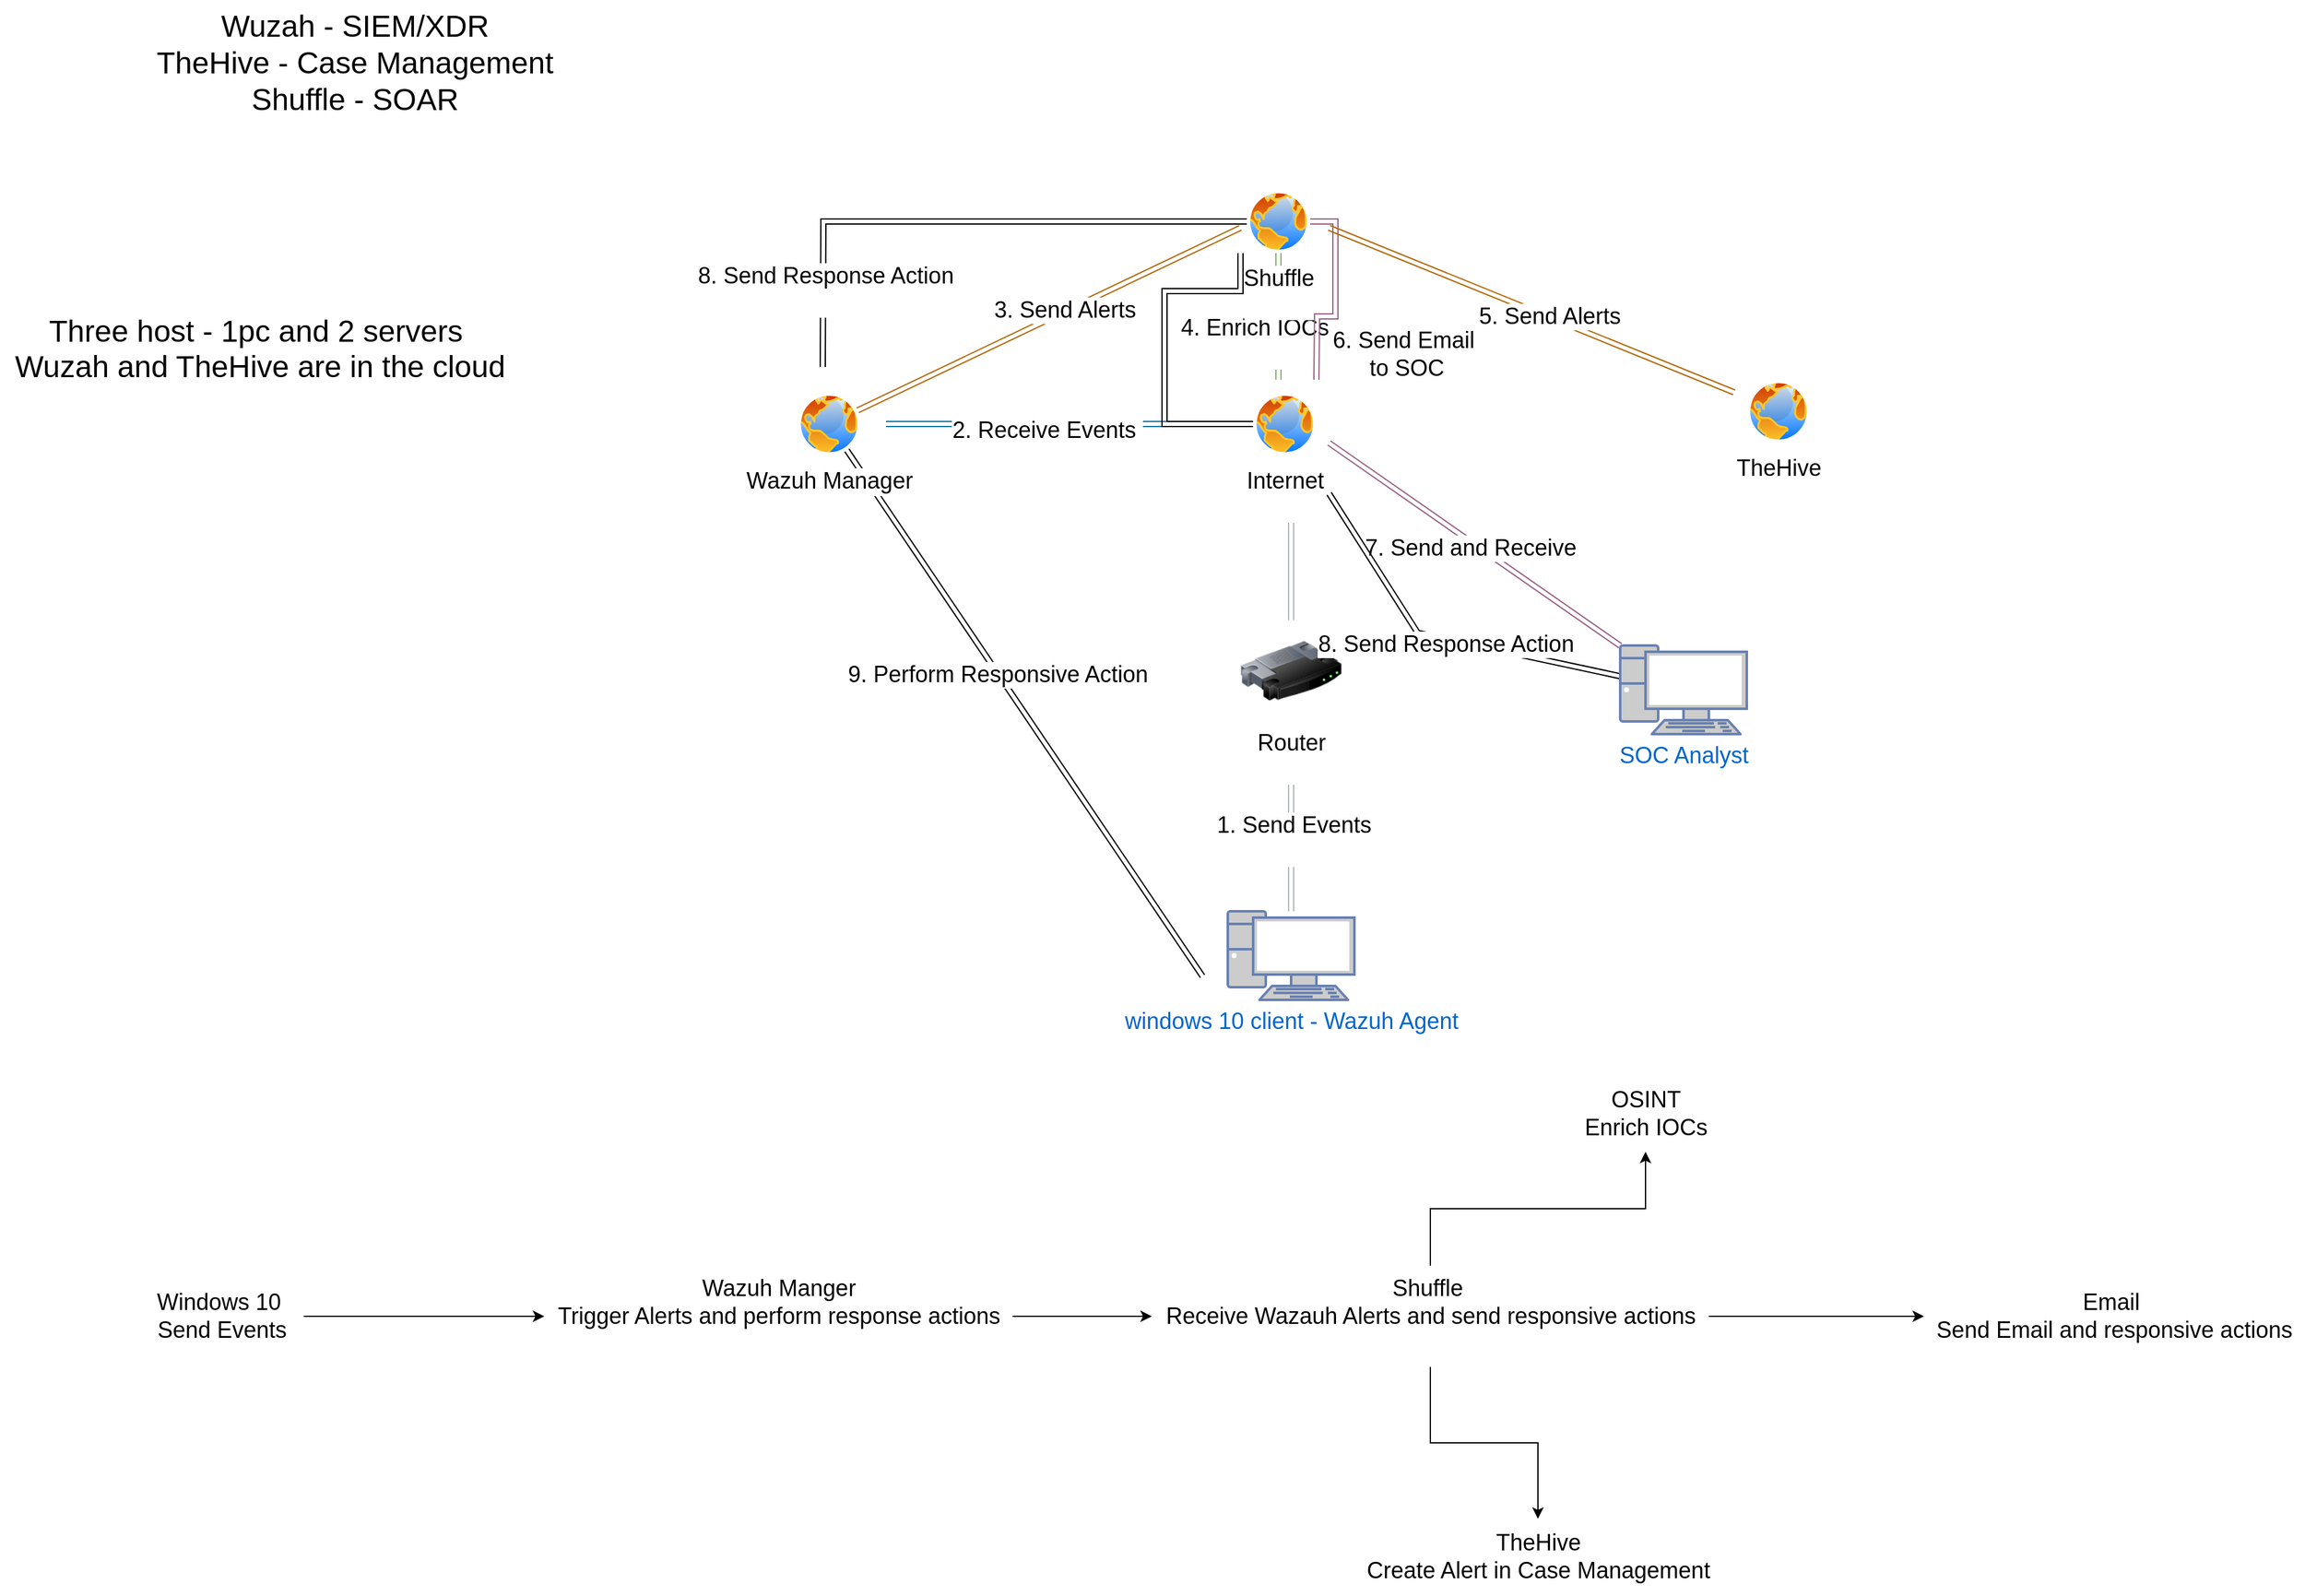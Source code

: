 <mxfile version="24.8.0">
  <diagram name="Page-1" id="2BhrJ0eAWoFTzYux2aYG">
    <mxGraphModel grid="1" page="1" gridSize="10" guides="1" tooltips="1" connect="1" arrows="1" fold="1" pageScale="1" pageWidth="850" pageHeight="1100" background="none" math="0" shadow="0">
      <root>
        <mxCell id="0" />
        <mxCell id="1" parent="0" />
        <mxCell id="e7hxGXKB_MdnEkJeCAOM-13" style="edgeStyle=orthogonalEdgeStyle;rounded=0;orthogonalLoop=1;jettySize=auto;html=1;shape=link;strokeColor=#B0B6BA;fillColor=#bac8d3;fontSize=18;" edge="1" parent="1" source="e7hxGXKB_MdnEkJeCAOM-1">
          <mxGeometry relative="1" as="geometry">
            <mxPoint x="410" y="430" as="targetPoint" />
          </mxGeometry>
        </mxCell>
        <mxCell id="e7hxGXKB_MdnEkJeCAOM-14" value="1. Send Events&lt;div style=&quot;font-size: 18px;&quot;&gt;&lt;div style=&quot;font-size: 18px;&quot;&gt;&lt;br style=&quot;font-size: 18px;&quot;&gt;&lt;/div&gt;&lt;/div&gt;" style="edgeLabel;html=1;align=center;verticalAlign=middle;resizable=0;points=[];fontSize=18;" vertex="1" connectable="0" parent="e7hxGXKB_MdnEkJeCAOM-13">
          <mxGeometry x="0.042" y="-1" relative="1" as="geometry">
            <mxPoint as="offset" />
          </mxGeometry>
        </mxCell>
        <mxCell id="e7hxGXKB_MdnEkJeCAOM-1" value="windows 10 client - Wazuh Agent&lt;div style=&quot;font-size: 18px;&quot;&gt;&lt;br style=&quot;font-size: 18px;&quot;&gt;&lt;/div&gt;" style="fontColor=#0066CC;verticalAlign=top;verticalLabelPosition=bottom;labelPosition=center;align=center;html=1;outlineConnect=0;fillColor=#CCCCCC;strokeColor=#6881B3;gradientColor=none;gradientDirection=north;strokeWidth=2;shape=mxgraph.networks.pc;fontSize=18;" vertex="1" parent="1">
          <mxGeometry x="360" y="540" width="100" height="70" as="geometry" />
        </mxCell>
        <mxCell id="e7hxGXKB_MdnEkJeCAOM-15" style="edgeStyle=orthogonalEdgeStyle;rounded=0;orthogonalLoop=1;jettySize=auto;html=1;shape=link;strokeColor=#B0B6BA;fontSize=18;" edge="1" parent="1" source="e7hxGXKB_MdnEkJeCAOM-2">
          <mxGeometry relative="1" as="geometry">
            <mxPoint x="410" y="220" as="targetPoint" />
          </mxGeometry>
        </mxCell>
        <mxCell id="e7hxGXKB_MdnEkJeCAOM-2" value="Router&lt;div style=&quot;font-size: 18px;&quot;&gt;&lt;br style=&quot;font-size: 18px;&quot;&gt;&lt;/div&gt;" style="image;html=1;image=img/lib/clip_art/networking/Router_128x128.png;fontSize=18;" vertex="1" parent="1">
          <mxGeometry x="370" y="310" width="80" height="80" as="geometry" />
        </mxCell>
        <mxCell id="e7hxGXKB_MdnEkJeCAOM-16" style="edgeStyle=orthogonalEdgeStyle;rounded=0;orthogonalLoop=1;jettySize=auto;html=1;shape=link;fillColor=#b1ddf0;strokeColor=#10739e;fontSize=18;" edge="1" parent="1" source="e7hxGXKB_MdnEkJeCAOM-5">
          <mxGeometry relative="1" as="geometry">
            <mxPoint x="90" y="155" as="targetPoint" />
          </mxGeometry>
        </mxCell>
        <mxCell id="e7hxGXKB_MdnEkJeCAOM-17" value="2. Receive Events&amp;nbsp;" style="edgeLabel;html=1;align=center;verticalAlign=middle;resizable=0;points=[];fontSize=18;" vertex="1" connectable="0" parent="e7hxGXKB_MdnEkJeCAOM-16">
          <mxGeometry x="0.127" y="4" relative="1" as="geometry">
            <mxPoint as="offset" />
          </mxGeometry>
        </mxCell>
        <mxCell id="G0d1akuxI3MhJxJiP8tx-3" style="edgeStyle=orthogonalEdgeStyle;rounded=0;orthogonalLoop=1;jettySize=auto;html=1;shape=link;fontSize=18;" edge="1" parent="1" source="e7hxGXKB_MdnEkJeCAOM-5">
          <mxGeometry relative="1" as="geometry">
            <mxPoint x="370" y="20" as="targetPoint" />
            <Array as="points">
              <mxPoint x="310" y="155" />
              <mxPoint x="310" y="50" />
              <mxPoint x="370" y="50" />
            </Array>
          </mxGeometry>
        </mxCell>
        <mxCell id="e7hxGXKB_MdnEkJeCAOM-5" value="Internet&lt;div style=&quot;font-size: 18px;&quot;&gt;&lt;br style=&quot;font-size: 18px;&quot;&gt;&lt;/div&gt;" style="image;aspect=fixed;perimeter=ellipsePerimeter;html=1;align=center;shadow=0;dashed=0;spacingTop=3;image=img/lib/active_directory/internet_globe.svg;fontSize=18;" vertex="1" parent="1">
          <mxGeometry x="380" y="130" width="50" height="50" as="geometry" />
        </mxCell>
        <mxCell id="e7hxGXKB_MdnEkJeCAOM-18" style="rounded=0;orthogonalLoop=1;jettySize=auto;html=1;shape=link;fillColor=#fad7ac;strokeColor=#b46504;fontSize=18;" edge="1" parent="1" source="e7hxGXKB_MdnEkJeCAOM-6">
          <mxGeometry relative="1" as="geometry">
            <mxPoint x="370" as="targetPoint" />
          </mxGeometry>
        </mxCell>
        <mxCell id="e7hxGXKB_MdnEkJeCAOM-19" value="3. Send Alerts" style="edgeLabel;html=1;align=center;verticalAlign=middle;resizable=0;points=[];fontSize=18;" vertex="1" connectable="0" parent="e7hxGXKB_MdnEkJeCAOM-18">
          <mxGeometry x="0.084" y="1" relative="1" as="geometry">
            <mxPoint as="offset" />
          </mxGeometry>
        </mxCell>
        <mxCell id="G0d1akuxI3MhJxJiP8tx-6" style="rounded=0;orthogonalLoop=1;jettySize=auto;html=1;shape=link;fontSize=18;" edge="1" parent="1" source="e7hxGXKB_MdnEkJeCAOM-6">
          <mxGeometry relative="1" as="geometry">
            <mxPoint x="340" y="591.333" as="targetPoint" />
          </mxGeometry>
        </mxCell>
        <mxCell id="G0d1akuxI3MhJxJiP8tx-7" value="9. Perform Responsive Action" style="edgeLabel;html=1;align=center;verticalAlign=middle;resizable=0;points=[];fontSize=18;" connectable="0" vertex="1" parent="G0d1akuxI3MhJxJiP8tx-6">
          <mxGeometry x="-0.148" y="-1" relative="1" as="geometry">
            <mxPoint as="offset" />
          </mxGeometry>
        </mxCell>
        <mxCell id="e7hxGXKB_MdnEkJeCAOM-6" value="&lt;div style=&quot;font-size: 18px;&quot;&gt;Wazuh Manager&lt;/div&gt;" style="image;aspect=fixed;perimeter=ellipsePerimeter;html=1;align=center;shadow=0;dashed=0;spacingTop=3;image=img/lib/active_directory/internet_globe.svg;fontSize=18;" vertex="1" parent="1">
          <mxGeometry x="20" y="130" width="50" height="50" as="geometry" />
        </mxCell>
        <mxCell id="e7hxGXKB_MdnEkJeCAOM-8" value="&lt;div style=&quot;font-size: 18px;&quot;&gt;TheHive&lt;/div&gt;" style="image;aspect=fixed;perimeter=ellipsePerimeter;html=1;align=center;shadow=0;dashed=0;spacingTop=3;image=img/lib/active_directory/internet_globe.svg;fontSize=18;" vertex="1" parent="1">
          <mxGeometry x="770" y="120" width="50" height="50" as="geometry" />
        </mxCell>
        <mxCell id="e7hxGXKB_MdnEkJeCAOM-21" style="edgeStyle=orthogonalEdgeStyle;rounded=0;orthogonalLoop=1;jettySize=auto;html=1;shape=link;fillColor=#d5e8d4;gradientColor=#97d077;strokeColor=#82b366;fontSize=18;" edge="1" parent="1" source="e7hxGXKB_MdnEkJeCAOM-11">
          <mxGeometry relative="1" as="geometry">
            <mxPoint x="400" y="120" as="targetPoint" />
          </mxGeometry>
        </mxCell>
        <mxCell id="e7hxGXKB_MdnEkJeCAOM-22" value="4. Enrich IOCs&lt;div style=&quot;font-size: 18px;&quot;&gt;&lt;br style=&quot;font-size: 18px;&quot;&gt;&lt;/div&gt;" style="edgeLabel;html=1;align=center;verticalAlign=middle;resizable=0;points=[];fontSize=18;" vertex="1" connectable="0" parent="e7hxGXKB_MdnEkJeCAOM-21">
          <mxGeometry x="0.145" y="-1" relative="1" as="geometry">
            <mxPoint x="-19" y="13" as="offset" />
          </mxGeometry>
        </mxCell>
        <mxCell id="e7hxGXKB_MdnEkJeCAOM-28" style="edgeStyle=orthogonalEdgeStyle;rounded=0;orthogonalLoop=1;jettySize=auto;html=1;shape=link;fillColor=#e6d0de;gradientColor=#d5739d;strokeColor=#996185;fontSize=18;" edge="1" parent="1" source="e7hxGXKB_MdnEkJeCAOM-11">
          <mxGeometry relative="1" as="geometry">
            <mxPoint x="430" y="120" as="targetPoint" />
          </mxGeometry>
        </mxCell>
        <mxCell id="e7hxGXKB_MdnEkJeCAOM-29" value="6. Send Email&amp;nbsp;&lt;div style=&quot;font-size: 18px;&quot;&gt;to SOC&lt;/div&gt;" style="edgeLabel;html=1;align=center;verticalAlign=middle;resizable=0;points=[];fontSize=18;" vertex="1" connectable="0" parent="e7hxGXKB_MdnEkJeCAOM-28">
          <mxGeometry x="0.225" y="-2" relative="1" as="geometry">
            <mxPoint x="58" y="32" as="offset" />
          </mxGeometry>
        </mxCell>
        <mxCell id="G0d1akuxI3MhJxJiP8tx-4" style="edgeStyle=orthogonalEdgeStyle;rounded=0;orthogonalLoop=1;jettySize=auto;html=1;shape=link;fontSize=18;" edge="1" parent="1" source="e7hxGXKB_MdnEkJeCAOM-11">
          <mxGeometry relative="1" as="geometry">
            <mxPoint x="40" y="110" as="targetPoint" />
          </mxGeometry>
        </mxCell>
        <mxCell id="G0d1akuxI3MhJxJiP8tx-5" value="8. Send Response Action&lt;div style=&quot;font-size: 18px;&quot;&gt;&lt;br style=&quot;font-size: 18px;&quot;&gt;&lt;/div&gt;" style="edgeLabel;html=1;align=center;verticalAlign=middle;resizable=0;points=[];fontSize=18;" connectable="0" vertex="1" parent="G0d1akuxI3MhJxJiP8tx-4">
          <mxGeometry x="0.73" y="1" relative="1" as="geometry">
            <mxPoint y="-1" as="offset" />
          </mxGeometry>
        </mxCell>
        <mxCell id="e7hxGXKB_MdnEkJeCAOM-11" value="&lt;div style=&quot;font-size: 18px;&quot;&gt;Shuffle&lt;/div&gt;&lt;div style=&quot;font-size: 18px;&quot;&gt;&lt;br style=&quot;font-size: 18px;&quot;&gt;&lt;/div&gt;" style="image;aspect=fixed;perimeter=ellipsePerimeter;html=1;align=center;shadow=0;dashed=0;spacingTop=3;image=img/lib/active_directory/internet_globe.svg;fontSize=18;" vertex="1" parent="1">
          <mxGeometry x="375" y="-30" width="50" height="50" as="geometry" />
        </mxCell>
        <mxCell id="e7hxGXKB_MdnEkJeCAOM-30" style="rounded=0;orthogonalLoop=1;jettySize=auto;html=1;shape=link;fillColor=#e6d0de;gradientColor=#d5739d;strokeColor=#996185;fontSize=18;" edge="1" parent="1" source="e7hxGXKB_MdnEkJeCAOM-12">
          <mxGeometry relative="1" as="geometry">
            <mxPoint x="440" y="170" as="targetPoint" />
          </mxGeometry>
        </mxCell>
        <mxCell id="e7hxGXKB_MdnEkJeCAOM-32" value="7. Send and Receive&amp;nbsp;" style="edgeLabel;html=1;align=center;verticalAlign=middle;resizable=0;points=[];fontSize=18;" vertex="1" connectable="0" parent="e7hxGXKB_MdnEkJeCAOM-30">
          <mxGeometry x="-0.009" y="3" relative="1" as="geometry">
            <mxPoint as="offset" />
          </mxGeometry>
        </mxCell>
        <mxCell id="G0d1akuxI3MhJxJiP8tx-1" style="rounded=0;orthogonalLoop=1;jettySize=auto;html=1;shape=link;fillColor=none;strokeColor=#000000;fontSize=18;" edge="1" parent="1" source="e7hxGXKB_MdnEkJeCAOM-12">
          <mxGeometry relative="1" as="geometry">
            <mxPoint x="440" y="210" as="targetPoint" />
            <Array as="points">
              <mxPoint x="510" y="320" />
            </Array>
          </mxGeometry>
        </mxCell>
        <mxCell id="G0d1akuxI3MhJxJiP8tx-2" value="8. Send Response Action" style="edgeLabel;html=1;align=center;verticalAlign=middle;resizable=0;points=[];fontSize=18;" connectable="0" vertex="1" parent="G0d1akuxI3MhJxJiP8tx-1">
          <mxGeometry x="-0.053" y="4" relative="1" as="geometry">
            <mxPoint x="-1" as="offset" />
          </mxGeometry>
        </mxCell>
        <mxCell id="e7hxGXKB_MdnEkJeCAOM-12" value="&lt;div style=&quot;font-size: 18px;&quot;&gt;SOC Analyst&lt;/div&gt;&lt;div style=&quot;font-size: 18px;&quot;&gt;&lt;br style=&quot;font-size: 18px;&quot;&gt;&lt;/div&gt;" style="fontColor=#0066CC;verticalAlign=top;verticalLabelPosition=bottom;labelPosition=center;align=center;html=1;outlineConnect=0;fillColor=#CCCCCC;strokeColor=#6881B3;gradientColor=none;gradientDirection=north;strokeWidth=2;shape=mxgraph.networks.pc;fontSize=18;" vertex="1" parent="1">
          <mxGeometry x="670" y="330" width="100" height="70" as="geometry" />
        </mxCell>
        <mxCell id="e7hxGXKB_MdnEkJeCAOM-24" style="rounded=0;orthogonalLoop=1;jettySize=auto;html=1;shape=link;fillColor=#fad7ac;strokeColor=#b46504;fontSize=18;" edge="1" parent="1">
          <mxGeometry relative="1" as="geometry">
            <mxPoint x="760" y="130" as="targetPoint" />
            <mxPoint x="440" as="sourcePoint" />
          </mxGeometry>
        </mxCell>
        <mxCell id="e7hxGXKB_MdnEkJeCAOM-25" value="5. Send Alerts" style="edgeLabel;html=1;align=center;verticalAlign=middle;resizable=0;points=[];fontSize=18;" vertex="1" connectable="0" parent="e7hxGXKB_MdnEkJeCAOM-24">
          <mxGeometry x="0.084" y="1" relative="1" as="geometry">
            <mxPoint as="offset" />
          </mxGeometry>
        </mxCell>
        <mxCell id="G0d1akuxI3MhJxJiP8tx-13" value="" style="edgeStyle=orthogonalEdgeStyle;rounded=0;orthogonalLoop=1;jettySize=auto;html=1;fontSize=18;" edge="1" parent="1" source="G0d1akuxI3MhJxJiP8tx-8" target="G0d1akuxI3MhJxJiP8tx-9">
          <mxGeometry relative="1" as="geometry" />
        </mxCell>
        <mxCell id="G0d1akuxI3MhJxJiP8tx-8" value="Windows 10&amp;nbsp;&lt;div style=&quot;font-size: 18px;&quot;&gt;Send Events&lt;/div&gt;" style="text;html=1;align=center;verticalAlign=middle;resizable=0;points=[];autosize=1;strokeColor=none;fillColor=none;fontSize=18;" vertex="1" parent="1">
          <mxGeometry x="-500" y="830" width="130" height="60" as="geometry" />
        </mxCell>
        <mxCell id="G0d1akuxI3MhJxJiP8tx-9" value="Wazuh Manger&lt;div style=&quot;font-size: 18px;&quot;&gt;Trigger Alerts and perform response actions&lt;/div&gt;&lt;div style=&quot;font-size: 18px;&quot;&gt;&lt;br style=&quot;font-size: 18px;&quot;&gt;&lt;/div&gt;" style="text;html=1;align=center;verticalAlign=middle;resizable=0;points=[];autosize=1;strokeColor=none;fillColor=none;fontSize=18;" vertex="1" parent="1">
          <mxGeometry x="-180" y="820" width="370" height="80" as="geometry" />
        </mxCell>
        <mxCell id="G0d1akuxI3MhJxJiP8tx-15" value="" style="edgeStyle=orthogonalEdgeStyle;rounded=0;orthogonalLoop=1;jettySize=auto;html=1;fontSize=18;" edge="1" parent="1" source="G0d1akuxI3MhJxJiP8tx-11" target="G0d1akuxI3MhJxJiP8tx-14">
          <mxGeometry relative="1" as="geometry" />
        </mxCell>
        <mxCell id="G0d1akuxI3MhJxJiP8tx-17" value="" style="edgeStyle=orthogonalEdgeStyle;rounded=0;orthogonalLoop=1;jettySize=auto;html=1;fontSize=18;" edge="1" parent="1" source="G0d1akuxI3MhJxJiP8tx-11" target="G0d1akuxI3MhJxJiP8tx-16">
          <mxGeometry relative="1" as="geometry" />
        </mxCell>
        <mxCell id="G0d1akuxI3MhJxJiP8tx-19" value="" style="edgeStyle=orthogonalEdgeStyle;rounded=0;orthogonalLoop=1;jettySize=auto;html=1;fontSize=18;" edge="1" parent="1" source="G0d1akuxI3MhJxJiP8tx-11" target="G0d1akuxI3MhJxJiP8tx-18">
          <mxGeometry relative="1" as="geometry" />
        </mxCell>
        <mxCell id="G0d1akuxI3MhJxJiP8tx-14" value="OSINT&lt;div style=&quot;font-size: 18px;&quot;&gt;Enrich IOCs&lt;/div&gt;" style="text;html=1;align=center;verticalAlign=middle;resizable=0;points=[];autosize=1;strokeColor=none;fillColor=none;fontSize=18;" vertex="1" parent="1">
          <mxGeometry x="630" y="670" width="120" height="60" as="geometry" />
        </mxCell>
        <mxCell id="G0d1akuxI3MhJxJiP8tx-16" value="TheHive&lt;div style=&quot;font-size: 18px;&quot;&gt;Create Alert in Case Management&lt;/div&gt;" style="text;html=1;align=center;verticalAlign=middle;resizable=0;points=[];autosize=1;strokeColor=none;fillColor=none;fontSize=18;" vertex="1" parent="1">
          <mxGeometry x="460" y="1020" width="290" height="60" as="geometry" />
        </mxCell>
        <mxCell id="G0d1akuxI3MhJxJiP8tx-18" value="&lt;div style=&quot;font-size: 18px;&quot;&gt;Email&amp;nbsp;&lt;/div&gt;&lt;div style=&quot;font-size: 18px;&quot;&gt;Send Email and responsive actions&lt;/div&gt;" style="text;html=1;align=center;verticalAlign=middle;resizable=0;points=[];autosize=1;strokeColor=none;fillColor=none;fontSize=18;" vertex="1" parent="1">
          <mxGeometry x="910" y="830" width="300" height="60" as="geometry" />
        </mxCell>
        <mxCell id="G0d1akuxI3MhJxJiP8tx-20" value="" style="edgeStyle=orthogonalEdgeStyle;rounded=0;orthogonalLoop=1;jettySize=auto;html=1;fontSize=18;" edge="1" parent="1" source="G0d1akuxI3MhJxJiP8tx-9" target="G0d1akuxI3MhJxJiP8tx-11">
          <mxGeometry relative="1" as="geometry">
            <mxPoint x="190" y="743" as="sourcePoint" />
            <mxPoint x="440" y="743" as="targetPoint" />
          </mxGeometry>
        </mxCell>
        <mxCell id="G0d1akuxI3MhJxJiP8tx-11" value="&lt;div style=&quot;font-size: 18px;&quot;&gt;Shuffle&amp;nbsp;&lt;/div&gt;&lt;div style=&quot;font-size: 18px;&quot;&gt;Receive Wazauh Alerts and send responsive actions&lt;/div&gt;&lt;div style=&quot;font-size: 18px;&quot;&gt;&lt;br style=&quot;font-size: 18px;&quot;&gt;&lt;/div&gt;" style="text;html=1;align=center;verticalAlign=middle;resizable=0;points=[];autosize=1;strokeColor=none;fillColor=none;fontSize=18;" vertex="1" parent="1">
          <mxGeometry x="300" y="820" width="440" height="80" as="geometry" />
        </mxCell>
        <mxCell id="G0d1akuxI3MhJxJiP8tx-22" value="&lt;font style=&quot;font-size: 24px;&quot;&gt;Wuzah - SIEM/XDR&lt;/font&gt;&lt;div&gt;&lt;font style=&quot;font-size: 24px;&quot;&gt;TheHive - Case Management&lt;/font&gt;&lt;/div&gt;&lt;div&gt;&lt;font style=&quot;font-size: 24px;&quot;&gt;Shuffle - SOAR&lt;/font&gt;&lt;/div&gt;" style="text;html=1;align=center;verticalAlign=middle;resizable=0;points=[];autosize=1;strokeColor=none;fillColor=none;" vertex="1" parent="1">
          <mxGeometry x="-500" y="-180" width="340" height="100" as="geometry" />
        </mxCell>
        <mxCell id="G0d1akuxI3MhJxJiP8tx-24" value="&lt;font style=&quot;font-size: 24px;&quot;&gt;Three host - 1pc and 2 servers&amp;nbsp;&lt;/font&gt;&lt;div&gt;&lt;font style=&quot;font-size: 24px;&quot;&gt;Wuzah and TheHive are in the cloud&lt;/font&gt;&lt;/div&gt;&lt;div&gt;&lt;br&gt;&lt;/div&gt;" style="text;html=1;align=center;verticalAlign=middle;resizable=0;points=[];autosize=1;strokeColor=none;fillColor=none;" vertex="1" parent="1">
          <mxGeometry x="-610" y="58" width="410" height="90" as="geometry" />
        </mxCell>
      </root>
    </mxGraphModel>
  </diagram>
</mxfile>
